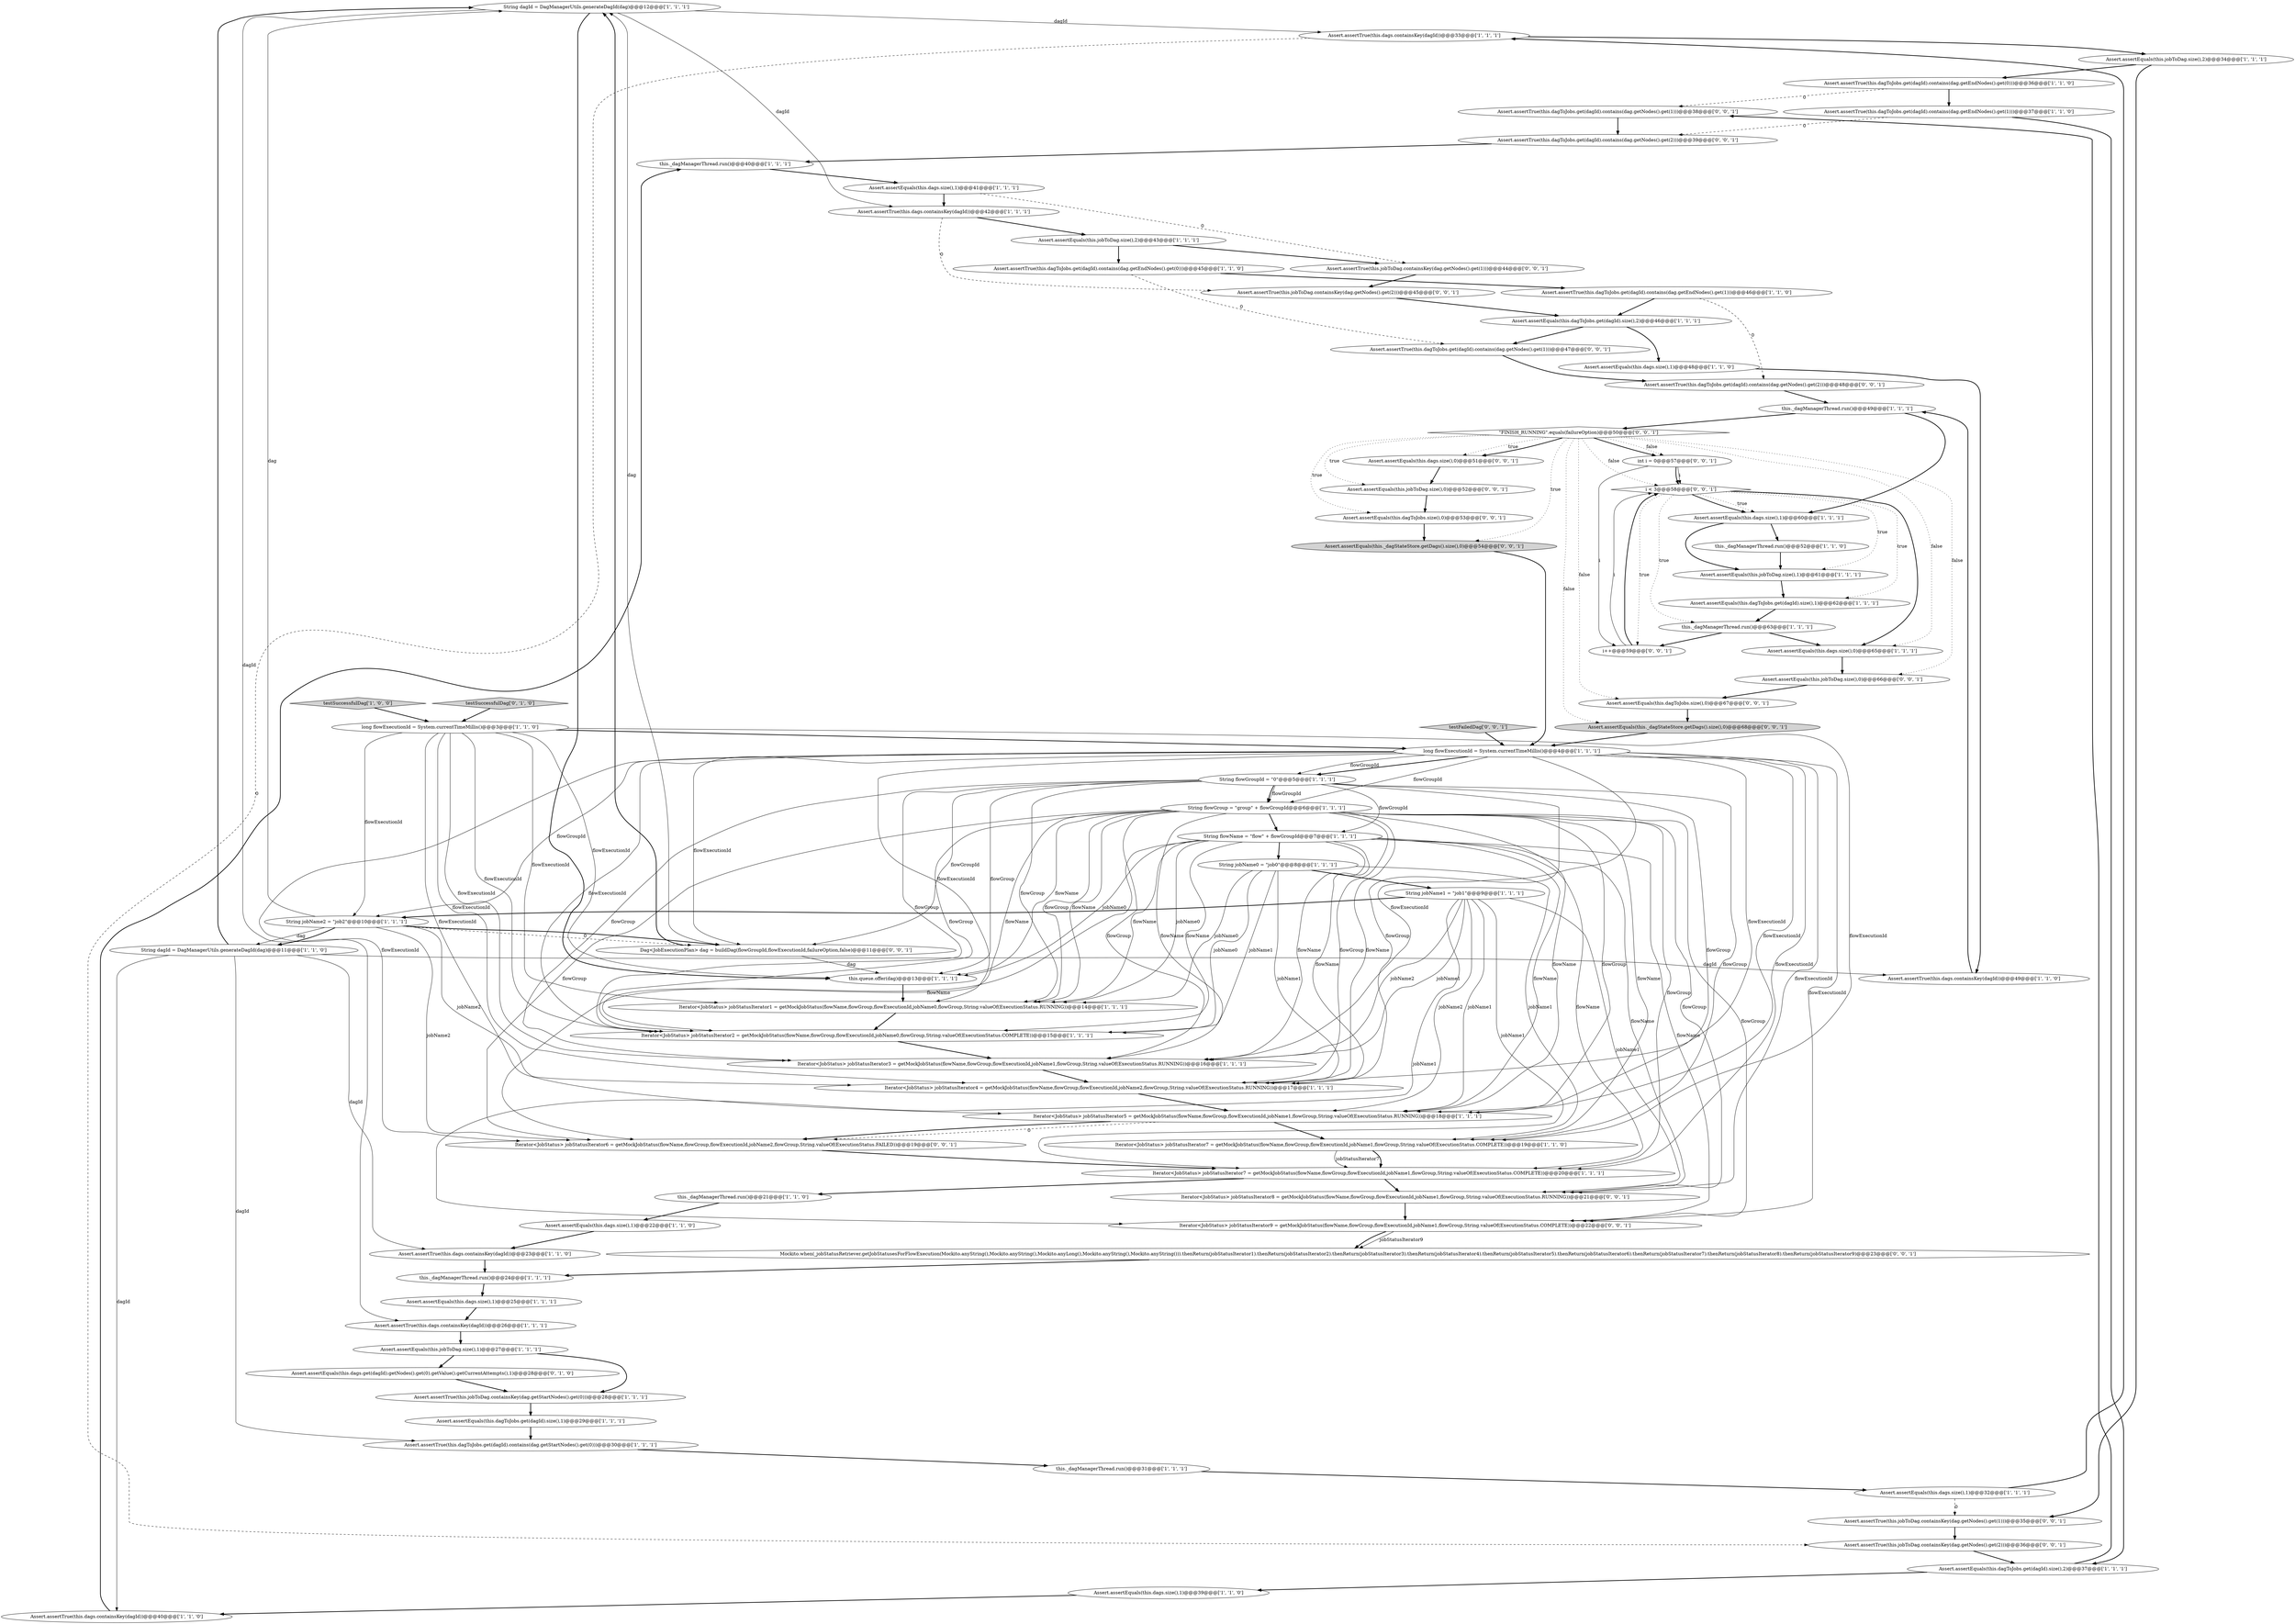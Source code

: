 digraph {
16 [style = filled, label = "String dagId = DagManagerUtils.generateDagId(dag)@@@12@@@['1', '1', '1']", fillcolor = white, shape = ellipse image = "AAA0AAABBB1BBB"];
38 [style = filled, label = "String jobName0 = \"job0\"@@@8@@@['1', '1', '1']", fillcolor = white, shape = ellipse image = "AAA0AAABBB1BBB"];
70 [style = filled, label = "Assert.assertTrue(this.dagToJobs.get(dagId).contains(dag.getNodes().get(1)))@@@47@@@['0', '0', '1']", fillcolor = white, shape = ellipse image = "AAA0AAABBB3BBB"];
65 [style = filled, label = "Assert.assertTrue(this.dagToJobs.get(dagId).contains(dag.getNodes().get(2)))@@@39@@@['0', '0', '1']", fillcolor = white, shape = ellipse image = "AAA0AAABBB3BBB"];
19 [style = filled, label = "Assert.assertEquals(this.dags.size(),0)@@@65@@@['1', '1', '1']", fillcolor = white, shape = ellipse image = "AAA0AAABBB1BBB"];
74 [style = filled, label = "Iterator<JobStatus> jobStatusIterator8 = getMockJobStatus(flowName,flowGroup,flowExecutionId,jobName1,flowGroup,String.valueOf(ExecutionStatus.RUNNING))@@@21@@@['0', '0', '1']", fillcolor = white, shape = ellipse image = "AAA0AAABBB3BBB"];
4 [style = filled, label = "Assert.assertTrue(this.dagToJobs.get(dagId).contains(dag.getEndNodes().get(1)))@@@46@@@['1', '1', '0']", fillcolor = white, shape = ellipse image = "AAA0AAABBB1BBB"];
8 [style = filled, label = "Iterator<JobStatus> jobStatusIterator5 = getMockJobStatus(flowName,flowGroup,flowExecutionId,jobName1,flowGroup,String.valueOf(ExecutionStatus.RUNNING))@@@18@@@['1', '1', '1']", fillcolor = white, shape = ellipse image = "AAA0AAABBB1BBB"];
23 [style = filled, label = "Assert.assertEquals(this.jobToDag.size(),2)@@@34@@@['1', '1', '1']", fillcolor = white, shape = ellipse image = "AAA0AAABBB1BBB"];
30 [style = filled, label = "Assert.assertEquals(this.dags.size(),1)@@@25@@@['1', '1', '1']", fillcolor = white, shape = ellipse image = "AAA0AAABBB1BBB"];
52 [style = filled, label = "Iterator<JobStatus> jobStatusIterator1 = getMockJobStatus(flowName,flowGroup,flowExecutionId,jobName0,flowGroup,String.valueOf(ExecutionStatus.RUNNING))@@@14@@@['1', '1', '1']", fillcolor = white, shape = ellipse image = "AAA0AAABBB1BBB"];
68 [style = filled, label = "Assert.assertEquals(this.dagToJobs.size(),0)@@@53@@@['0', '0', '1']", fillcolor = white, shape = ellipse image = "AAA0AAABBB3BBB"];
21 [style = filled, label = "Assert.assertEquals(this.dags.size(),1)@@@41@@@['1', '1', '1']", fillcolor = white, shape = ellipse image = "AAA0AAABBB1BBB"];
15 [style = filled, label = "Assert.assertEquals(this.dagToJobs.get(dagId).size(),2)@@@37@@@['1', '1', '1']", fillcolor = white, shape = ellipse image = "AAA0AAABBB1BBB"];
37 [style = filled, label = "Assert.assertTrue(this.dags.containsKey(dagId))@@@33@@@['1', '1', '1']", fillcolor = white, shape = ellipse image = "AAA0AAABBB1BBB"];
64 [style = filled, label = "Assert.assertTrue(this.jobToDag.containsKey(dag.getNodes().get(1)))@@@44@@@['0', '0', '1']", fillcolor = white, shape = ellipse image = "AAA0AAABBB3BBB"];
46 [style = filled, label = "Assert.assertEquals(this.jobToDag.size(),1)@@@61@@@['1', '1', '1']", fillcolor = white, shape = ellipse image = "AAA0AAABBB1BBB"];
29 [style = filled, label = "this._dagManagerThread.run()@@@49@@@['1', '1', '1']", fillcolor = white, shape = ellipse image = "AAA0AAABBB1BBB"];
71 [style = filled, label = "Assert.assertTrue(this.dagToJobs.get(dagId).contains(dag.getNodes().get(2)))@@@48@@@['0', '0', '1']", fillcolor = white, shape = ellipse image = "AAA0AAABBB3BBB"];
34 [style = filled, label = "Assert.assertTrue(this.dagToJobs.get(dagId).contains(dag.getStartNodes().get(0)))@@@30@@@['1', '1', '1']", fillcolor = white, shape = ellipse image = "AAA0AAABBB1BBB"];
61 [style = filled, label = "Assert.assertTrue(this.dagToJobs.get(dagId).contains(dag.getNodes().get(1)))@@@38@@@['0', '0', '1']", fillcolor = white, shape = ellipse image = "AAA0AAABBB3BBB"];
79 [style = filled, label = "Assert.assertEquals(this._dagStateStore.getDags().size(),0)@@@68@@@['0', '0', '1']", fillcolor = lightgray, shape = ellipse image = "AAA0AAABBB3BBB"];
43 [style = filled, label = "Assert.assertTrue(this.dagToJobs.get(dagId).contains(dag.getEndNodes().get(0)))@@@36@@@['1', '1', '0']", fillcolor = white, shape = ellipse image = "AAA0AAABBB1BBB"];
56 [style = filled, label = "Assert.assertEquals(this.dags.size(),0)@@@51@@@['0', '0', '1']", fillcolor = white, shape = ellipse image = "AAA0AAABBB3BBB"];
58 [style = filled, label = "\"FINISH_RUNNING\".equals(failureOption)@@@50@@@['0', '0', '1']", fillcolor = white, shape = diamond image = "AAA0AAABBB3BBB"];
75 [style = filled, label = "Assert.assertEquals(this.jobToDag.size(),0)@@@52@@@['0', '0', '1']", fillcolor = white, shape = ellipse image = "AAA0AAABBB3BBB"];
26 [style = filled, label = "this._dagManagerThread.run()@@@63@@@['1', '1', '1']", fillcolor = white, shape = ellipse image = "AAA0AAABBB1BBB"];
9 [style = filled, label = "Iterator<JobStatus> jobStatusIterator7 = getMockJobStatus(flowName,flowGroup,flowExecutionId,jobName1,flowGroup,String.valueOf(ExecutionStatus.COMPLETE))@@@19@@@['1', '1', '0']", fillcolor = white, shape = ellipse image = "AAA0AAABBB1BBB"];
14 [style = filled, label = "Assert.assertEquals(this.dags.size(),1)@@@32@@@['1', '1', '1']", fillcolor = white, shape = ellipse image = "AAA0AAABBB1BBB"];
39 [style = filled, label = "Assert.assertEquals(this.dags.size(),1)@@@39@@@['1', '1', '0']", fillcolor = white, shape = ellipse image = "AAA0AAABBB1BBB"];
42 [style = filled, label = "this._dagManagerThread.run()@@@31@@@['1', '1', '1']", fillcolor = white, shape = ellipse image = "AAA0AAABBB1BBB"];
41 [style = filled, label = "Iterator<JobStatus> jobStatusIterator3 = getMockJobStatus(flowName,flowGroup,flowExecutionId,jobName1,flowGroup,String.valueOf(ExecutionStatus.RUNNING))@@@16@@@['1', '1', '1']", fillcolor = white, shape = ellipse image = "AAA0AAABBB1BBB"];
60 [style = filled, label = "Iterator<JobStatus> jobStatusIterator9 = getMockJobStatus(flowName,flowGroup,flowExecutionId,jobName1,flowGroup,String.valueOf(ExecutionStatus.COMPLETE))@@@22@@@['0', '0', '1']", fillcolor = white, shape = ellipse image = "AAA0AAABBB3BBB"];
25 [style = filled, label = "Assert.assertTrue(this.dags.containsKey(dagId))@@@26@@@['1', '1', '1']", fillcolor = white, shape = ellipse image = "AAA0AAABBB1BBB"];
77 [style = filled, label = "Assert.assertEquals(this.dagToJobs.size(),0)@@@67@@@['0', '0', '1']", fillcolor = white, shape = ellipse image = "AAA0AAABBB3BBB"];
10 [style = filled, label = "Assert.assertEquals(this.dagToJobs.get(dagId).size(),1)@@@29@@@['1', '1', '1']", fillcolor = white, shape = ellipse image = "AAA0AAABBB1BBB"];
62 [style = filled, label = "Assert.assertTrue(this.jobToDag.containsKey(dag.getNodes().get(2)))@@@45@@@['0', '0', '1']", fillcolor = white, shape = ellipse image = "AAA0AAABBB3BBB"];
73 [style = filled, label = "Dag<JobExecutionPlan> dag = buildDag(flowGroupId,flowExecutionId,failureOption,false)@@@11@@@['0', '0', '1']", fillcolor = white, shape = ellipse image = "AAA0AAABBB3BBB"];
53 [style = filled, label = "Assert.assertEquals(this.jobToDag.size(),1)@@@27@@@['1', '1', '1']", fillcolor = white, shape = ellipse image = "AAA0AAABBB1BBB"];
18 [style = filled, label = "Assert.assertEquals(this.dagToJobs.get(dagId).size(),1)@@@62@@@['1', '1', '1']", fillcolor = white, shape = ellipse image = "AAA0AAABBB1BBB"];
3 [style = filled, label = "this._dagManagerThread.run()@@@40@@@['1', '1', '1']", fillcolor = white, shape = ellipse image = "AAA0AAABBB1BBB"];
55 [style = filled, label = "Assert.assertEquals(this.dags.get(dagId).getNodes().get(0).getValue().getCurrentAttempts(),1)@@@28@@@['0', '1', '0']", fillcolor = white, shape = ellipse image = "AAA1AAABBB2BBB"];
67 [style = filled, label = "Assert.assertTrue(this.jobToDag.containsKey(dag.getNodes().get(2)))@@@36@@@['0', '0', '1']", fillcolor = white, shape = ellipse image = "AAA0AAABBB3BBB"];
22 [style = filled, label = "long flowExecutionId = System.currentTimeMillis()@@@3@@@['1', '1', '0']", fillcolor = white, shape = ellipse image = "AAA0AAABBB1BBB"];
54 [style = filled, label = "testSuccessfulDag['0', '1', '0']", fillcolor = lightgray, shape = diamond image = "AAA0AAABBB2BBB"];
20 [style = filled, label = "String flowName = \"flow\" + flowGroupId@@@7@@@['1', '1', '1']", fillcolor = white, shape = ellipse image = "AAA0AAABBB1BBB"];
80 [style = filled, label = "i < 3@@@58@@@['0', '0', '1']", fillcolor = white, shape = diamond image = "AAA0AAABBB3BBB"];
49 [style = filled, label = "this._dagManagerThread.run()@@@21@@@['1', '1', '0']", fillcolor = white, shape = ellipse image = "AAA0AAABBB1BBB"];
2 [style = filled, label = "Assert.assertTrue(this.dagToJobs.get(dagId).contains(dag.getEndNodes().get(1)))@@@37@@@['1', '1', '0']", fillcolor = white, shape = ellipse image = "AAA0AAABBB1BBB"];
24 [style = filled, label = "Assert.assertTrue(this.dagToJobs.get(dagId).contains(dag.getEndNodes().get(0)))@@@45@@@['1', '1', '0']", fillcolor = white, shape = ellipse image = "AAA0AAABBB1BBB"];
36 [style = filled, label = "String flowGroup = \"group\" + flowGroupId@@@6@@@['1', '1', '1']", fillcolor = white, shape = ellipse image = "AAA0AAABBB1BBB"];
63 [style = filled, label = "Assert.assertTrue(this.jobToDag.containsKey(dag.getNodes().get(1)))@@@35@@@['0', '0', '1']", fillcolor = white, shape = ellipse image = "AAA0AAABBB3BBB"];
59 [style = filled, label = "int i = 0@@@57@@@['0', '0', '1']", fillcolor = white, shape = ellipse image = "AAA0AAABBB3BBB"];
31 [style = filled, label = "testSuccessfulDag['1', '0', '0']", fillcolor = lightgray, shape = diamond image = "AAA0AAABBB1BBB"];
44 [style = filled, label = "Assert.assertEquals(this.jobToDag.size(),2)@@@43@@@['1', '1', '1']", fillcolor = white, shape = ellipse image = "AAA0AAABBB1BBB"];
1 [style = filled, label = "Assert.assertTrue(this.dags.containsKey(dagId))@@@23@@@['1', '1', '0']", fillcolor = white, shape = ellipse image = "AAA0AAABBB1BBB"];
47 [style = filled, label = "Assert.assertEquals(this.dagToJobs.get(dagId).size(),2)@@@46@@@['1', '1', '1']", fillcolor = white, shape = ellipse image = "AAA0AAABBB1BBB"];
76 [style = filled, label = "i++@@@59@@@['0', '0', '1']", fillcolor = white, shape = ellipse image = "AAA0AAABBB3BBB"];
27 [style = filled, label = "String jobName1 = \"job1\"@@@9@@@['1', '1', '1']", fillcolor = white, shape = ellipse image = "AAA0AAABBB1BBB"];
40 [style = filled, label = "Assert.assertEquals(this.dags.size(),1)@@@48@@@['1', '1', '0']", fillcolor = white, shape = ellipse image = "AAA0AAABBB1BBB"];
66 [style = filled, label = "Assert.assertEquals(this.jobToDag.size(),0)@@@66@@@['0', '0', '1']", fillcolor = white, shape = ellipse image = "AAA0AAABBB3BBB"];
17 [style = filled, label = "Iterator<JobStatus> jobStatusIterator4 = getMockJobStatus(flowName,flowGroup,flowExecutionId,jobName2,flowGroup,String.valueOf(ExecutionStatus.RUNNING))@@@17@@@['1', '1', '1']", fillcolor = white, shape = ellipse image = "AAA0AAABBB1BBB"];
7 [style = filled, label = "Assert.assertTrue(this.jobToDag.containsKey(dag.getStartNodes().get(0)))@@@28@@@['1', '1', '1']", fillcolor = white, shape = ellipse image = "AAA0AAABBB1BBB"];
51 [style = filled, label = "Assert.assertEquals(this.dags.size(),1)@@@22@@@['1', '1', '0']", fillcolor = white, shape = ellipse image = "AAA0AAABBB1BBB"];
72 [style = filled, label = "Iterator<JobStatus> jobStatusIterator6 = getMockJobStatus(flowName,flowGroup,flowExecutionId,jobName2,flowGroup,String.valueOf(ExecutionStatus.FAILED))@@@19@@@['0', '0', '1']", fillcolor = white, shape = ellipse image = "AAA0AAABBB3BBB"];
48 [style = filled, label = "Iterator<JobStatus> jobStatusIterator2 = getMockJobStatus(flowName,flowGroup,flowExecutionId,jobName0,flowGroup,String.valueOf(ExecutionStatus.COMPLETE))@@@15@@@['1', '1', '1']", fillcolor = white, shape = ellipse image = "AAA0AAABBB1BBB"];
6 [style = filled, label = "Iterator<JobStatus> jobStatusIterator7 = getMockJobStatus(flowName,flowGroup,flowExecutionId,jobName1,flowGroup,String.valueOf(ExecutionStatus.COMPLETE))@@@20@@@['1', '1', '1']", fillcolor = white, shape = ellipse image = "AAA0AAABBB1BBB"];
35 [style = filled, label = "Assert.assertTrue(this.dags.containsKey(dagId))@@@42@@@['1', '1', '1']", fillcolor = white, shape = ellipse image = "AAA0AAABBB1BBB"];
32 [style = filled, label = "String jobName2 = \"job2\"@@@10@@@['1', '1', '1']", fillcolor = white, shape = ellipse image = "AAA0AAABBB1BBB"];
33 [style = filled, label = "String dagId = DagManagerUtils.generateDagId(dag)@@@11@@@['1', '1', '0']", fillcolor = white, shape = ellipse image = "AAA0AAABBB1BBB"];
78 [style = filled, label = "Mockito.when(_jobStatusRetriever.getJobStatusesForFlowExecution(Mockito.anyString(),Mockito.anyString(),Mockito.anyLong(),Mockito.anyString(),Mockito.anyString())).thenReturn(jobStatusIterator1).thenReturn(jobStatusIterator2).thenReturn(jobStatusIterator3).thenReturn(jobStatusIterator4).thenReturn(jobStatusIterator5).thenReturn(jobStatusIterator6).thenReturn(jobStatusIterator7).thenReturn(jobStatusIterator8).thenReturn(jobStatusIterator9)@@@23@@@['0', '0', '1']", fillcolor = white, shape = ellipse image = "AAA0AAABBB3BBB"];
11 [style = filled, label = "this.queue.offer(dag)@@@13@@@['1', '1', '1']", fillcolor = white, shape = ellipse image = "AAA0AAABBB1BBB"];
5 [style = filled, label = "long flowExecutionId = System.currentTimeMillis()@@@4@@@['1', '1', '1']", fillcolor = white, shape = ellipse image = "AAA0AAABBB1BBB"];
69 [style = filled, label = "testFailedDag['0', '0', '1']", fillcolor = lightgray, shape = diamond image = "AAA0AAABBB3BBB"];
28 [style = filled, label = "Assert.assertTrue(this.dags.containsKey(dagId))@@@40@@@['1', '1', '0']", fillcolor = white, shape = ellipse image = "AAA0AAABBB1BBB"];
13 [style = filled, label = "this._dagManagerThread.run()@@@24@@@['1', '1', '1']", fillcolor = white, shape = ellipse image = "AAA0AAABBB1BBB"];
57 [style = filled, label = "Assert.assertEquals(this._dagStateStore.getDags().size(),0)@@@54@@@['0', '0', '1']", fillcolor = lightgray, shape = ellipse image = "AAA0AAABBB3BBB"];
50 [style = filled, label = "this._dagManagerThread.run()@@@52@@@['1', '1', '0']", fillcolor = white, shape = ellipse image = "AAA0AAABBB1BBB"];
45 [style = filled, label = "Assert.assertTrue(this.dags.containsKey(dagId))@@@49@@@['1', '1', '0']", fillcolor = white, shape = ellipse image = "AAA0AAABBB1BBB"];
0 [style = filled, label = "Assert.assertEquals(this.dags.size(),1)@@@60@@@['1', '1', '1']", fillcolor = white, shape = ellipse image = "AAA0AAABBB1BBB"];
12 [style = filled, label = "String flowGroupId = \"0\"@@@5@@@['1', '1', '1']", fillcolor = white, shape = ellipse image = "AAA0AAABBB1BBB"];
36->6 [style = solid, label="flowGroup"];
20->8 [style = solid, label="flowName"];
22->48 [style = solid, label="flowExecutionId"];
28->3 [style = bold, label=""];
73->11 [style = solid, label="dag"];
59->80 [style = bold, label=""];
58->59 [style = dotted, label="false"];
4->71 [style = dashed, label="0"];
6->49 [style = bold, label=""];
53->55 [style = bold, label=""];
36->20 [style = bold, label=""];
33->45 [style = solid, label="dagId"];
22->8 [style = solid, label="flowExecutionId"];
22->9 [style = solid, label="flowExecutionId"];
50->46 [style = bold, label=""];
70->71 [style = bold, label=""];
27->32 [style = bold, label=""];
58->80 [style = dotted, label="false"];
15->61 [style = bold, label=""];
38->52 [style = solid, label="jobName0"];
11->52 [style = bold, label=""];
75->68 [style = bold, label=""];
80->0 [style = dotted, label="true"];
51->1 [style = bold, label=""];
80->19 [style = bold, label=""];
53->7 [style = bold, label=""];
0->46 [style = bold, label=""];
35->62 [style = dashed, label="0"];
16->25 [style = solid, label="dagId"];
12->20 [style = solid, label="flowGroupId"];
76->80 [style = solid, label="i"];
15->39 [style = bold, label=""];
8->72 [style = dashed, label="0"];
16->35 [style = solid, label="dagId"];
29->58 [style = bold, label=""];
58->66 [style = dotted, label="false"];
32->73 [style = bold, label=""];
58->77 [style = dotted, label="false"];
17->8 [style = bold, label=""];
58->79 [style = dotted, label="false"];
2->65 [style = dashed, label="0"];
5->12 [style = bold, label=""];
5->60 [style = solid, label="flowExecutionId"];
36->74 [style = solid, label="flowGroup"];
21->64 [style = dashed, label="0"];
36->48 [style = solid, label="flowName"];
12->36 [style = solid, label="flowGroupId"];
20->17 [style = solid, label="flowName"];
20->6 [style = solid, label="flowName"];
58->75 [style = dotted, label="true"];
74->60 [style = bold, label=""];
58->59 [style = bold, label=""];
12->48 [style = solid, label="flowGroup"];
5->32 [style = solid, label="flowGroupId"];
34->42 [style = bold, label=""];
32->33 [style = solid, label="dag"];
22->17 [style = solid, label="flowExecutionId"];
5->52 [style = solid, label="flowExecutionId"];
80->18 [style = dotted, label="true"];
5->17 [style = solid, label="flowExecutionId"];
20->74 [style = solid, label="flowName"];
58->56 [style = dotted, label="true"];
5->72 [style = solid, label="flowExecutionId"];
38->48 [style = solid, label="jobName0"];
64->62 [style = bold, label=""];
40->45 [style = bold, label=""];
71->29 [style = bold, label=""];
31->22 [style = bold, label=""];
58->56 [style = bold, label=""];
60->78 [style = solid, label="jobStatusIterator9"];
23->43 [style = bold, label=""];
26->19 [style = bold, label=""];
47->40 [style = bold, label=""];
45->29 [style = bold, label=""];
20->60 [style = solid, label="flowName"];
33->28 [style = solid, label="dagId"];
59->76 [style = solid, label="i"];
20->11 [style = solid, label="jobName0"];
38->48 [style = solid, label="jobName1"];
5->36 [style = solid, label="flowGroupId"];
55->7 [style = bold, label=""];
73->16 [style = bold, label=""];
36->60 [style = solid, label="flowGroup"];
43->61 [style = dashed, label="0"];
19->66 [style = bold, label=""];
44->24 [style = bold, label=""];
32->33 [style = bold, label=""];
10->34 [style = bold, label=""];
69->5 [style = bold, label=""];
5->73 [style = solid, label="flowExecutionId"];
36->48 [style = solid, label="flowGroup"];
58->68 [style = dotted, label="true"];
80->46 [style = dotted, label="true"];
37->67 [style = dashed, label="0"];
80->76 [style = dotted, label="true"];
20->52 [style = solid, label="flowName"];
26->76 [style = bold, label=""];
32->72 [style = solid, label="jobName2"];
47->70 [style = bold, label=""];
1->13 [style = bold, label=""];
62->47 [style = bold, label=""];
65->3 [style = bold, label=""];
58->19 [style = dotted, label="false"];
73->16 [style = solid, label="dag"];
77->79 [style = bold, label=""];
80->0 [style = bold, label=""];
4->47 [style = bold, label=""];
36->8 [style = solid, label="flowGroup"];
32->16 [style = solid, label="dag"];
63->67 [style = bold, label=""];
58->57 [style = dotted, label="true"];
68->57 [style = bold, label=""];
20->72 [style = solid, label="flowName"];
38->17 [style = solid, label="jobName1"];
3->21 [style = bold, label=""];
24->4 [style = bold, label=""];
38->9 [style = solid, label="jobName1"];
0->50 [style = bold, label=""];
8->72 [style = bold, label=""];
54->22 [style = bold, label=""];
12->73 [style = solid, label="flowGroupId"];
23->63 [style = bold, label=""];
36->8 [style = solid, label="flowName"];
79->5 [style = bold, label=""];
18->26 [style = bold, label=""];
6->74 [style = bold, label=""];
9->6 [style = solid, label="jobStatusIterator7"];
27->8 [style = solid, label="jobName1"];
66->77 [style = bold, label=""];
9->6 [style = bold, label=""];
35->44 [style = bold, label=""];
27->41 [style = solid, label="jobName1"];
78->13 [style = bold, label=""];
33->34 [style = solid, label="dagId"];
16->37 [style = solid, label="dagId"];
52->48 [style = bold, label=""];
67->15 [style = bold, label=""];
5->74 [style = solid, label="flowExecutionId"];
36->52 [style = solid, label="flowName"];
46->18 [style = bold, label=""];
32->17 [style = solid, label="jobName2"];
32->73 [style = dashed, label="0"];
21->35 [style = bold, label=""];
42->14 [style = bold, label=""];
14->63 [style = dashed, label="0"];
16->11 [style = bold, label=""];
36->17 [style = solid, label="flowGroup"];
41->17 [style = bold, label=""];
22->11 [style = solid, label="flowExecutionId"];
5->41 [style = solid, label="flowExecutionId"];
27->41 [style = solid, label="jobName2"];
22->32 [style = solid, label="flowExecutionId"];
44->64 [style = bold, label=""];
12->11 [style = solid, label="flowGroup"];
12->52 [style = solid, label="flowGroup"];
60->78 [style = bold, label=""];
5->8 [style = solid, label="flowExecutionId"];
20->48 [style = solid, label="flowName"];
43->2 [style = bold, label=""];
22->5 [style = bold, label=""];
36->72 [style = solid, label="flowGroup"];
12->8 [style = solid, label="flowGroup"];
8->9 [style = bold, label=""];
13->30 [style = bold, label=""];
39->28 [style = bold, label=""];
12->41 [style = solid, label="flowGroup"];
7->10 [style = bold, label=""];
5->6 [style = solid, label="flowExecutionId"];
59->80 [style = solid, label="i"];
36->41 [style = solid, label="flowGroup"];
49->51 [style = bold, label=""];
36->41 [style = solid, label="flowName"];
14->37 [style = bold, label=""];
36->9 [style = solid, label="flowName"];
33->1 [style = solid, label="dagId"];
20->52 [style = solid, label="jobName0"];
22->41 [style = solid, label="flowExecutionId"];
72->6 [style = bold, label=""];
76->80 [style = bold, label=""];
20->41 [style = solid, label="flowName"];
30->25 [style = bold, label=""];
25->53 [style = bold, label=""];
48->41 [style = bold, label=""];
80->26 [style = dotted, label="true"];
33->16 [style = bold, label=""];
22->52 [style = solid, label="flowExecutionId"];
29->0 [style = bold, label=""];
61->65 [style = bold, label=""];
5->48 [style = solid, label="flowExecutionId"];
36->11 [style = solid, label="flowName"];
5->12 [style = solid, label="flowGroupId"];
36->17 [style = solid, label="flowName"];
20->38 [style = bold, label=""];
36->52 [style = solid, label="flowGroup"];
56->75 [style = bold, label=""];
12->17 [style = solid, label="flowGroup"];
27->60 [style = solid, label="jobName1"];
57->5 [style = bold, label=""];
37->23 [style = bold, label=""];
27->74 [style = solid, label="jobName1"];
12->36 [style = bold, label=""];
38->27 [style = bold, label=""];
2->15 [style = bold, label=""];
24->70 [style = dashed, label="0"];
12->9 [style = solid, label="flowGroup"];
27->6 [style = solid, label="jobName1"];
27->8 [style = solid, label="jobName2"];
}
